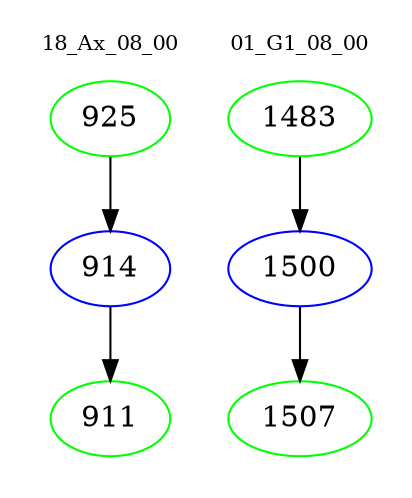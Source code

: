 digraph{
subgraph cluster_0 {
color = white
label = "18_Ax_08_00";
fontsize=10;
T0_925 [label="925", color="green"]
T0_925 -> T0_914 [color="black"]
T0_914 [label="914", color="blue"]
T0_914 -> T0_911 [color="black"]
T0_911 [label="911", color="green"]
}
subgraph cluster_1 {
color = white
label = "01_G1_08_00";
fontsize=10;
T1_1483 [label="1483", color="green"]
T1_1483 -> T1_1500 [color="black"]
T1_1500 [label="1500", color="blue"]
T1_1500 -> T1_1507 [color="black"]
T1_1507 [label="1507", color="green"]
}
}
